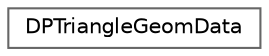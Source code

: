 digraph "Graphical Class Hierarchy"
{
 // LATEX_PDF_SIZE
  bgcolor="transparent";
  edge [fontname=Helvetica,fontsize=10,labelfontname=Helvetica,labelfontsize=10];
  node [fontname=Helvetica,fontsize=10,shape=box,height=0.2,width=0.4];
  rankdir="LR";
  Node0 [id="Node000000",label="DPTriangleGeomData",height=0.2,width=0.4,color="grey40", fillcolor="white", style="filled",URL="$structDPTriangleGeomData.html",tooltip=" "];
}
